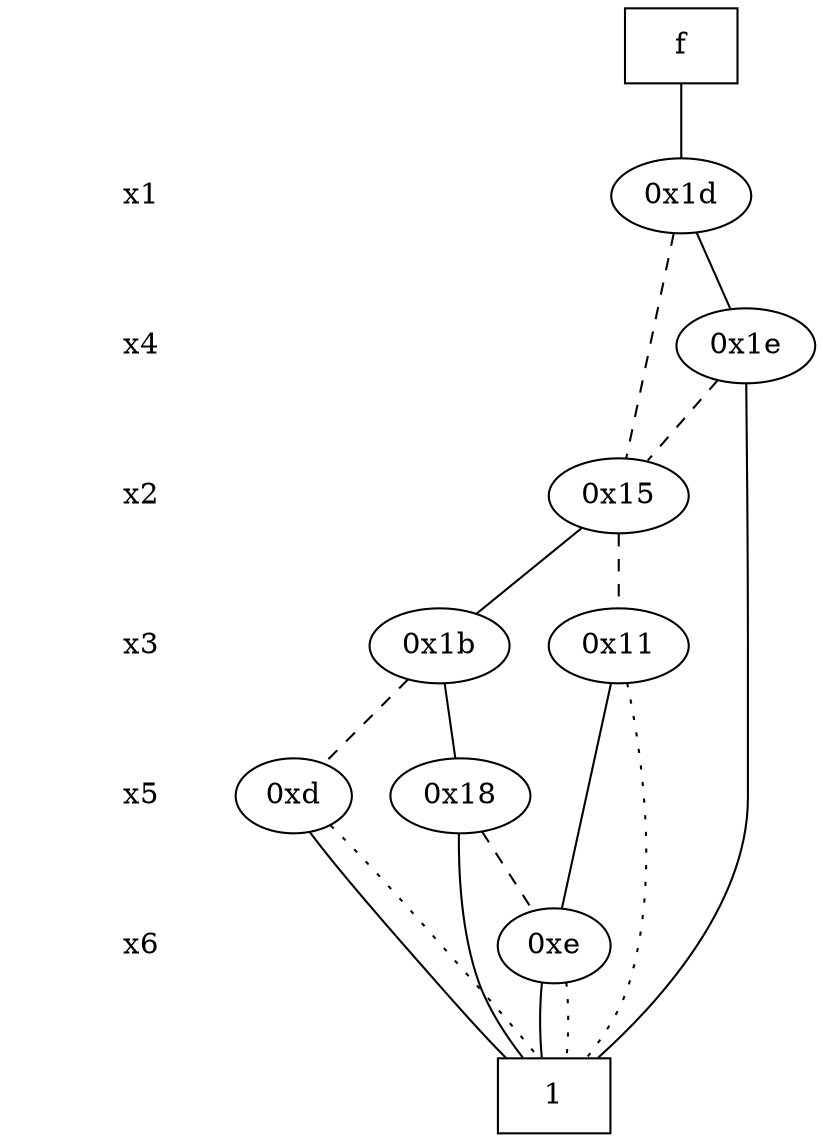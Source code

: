 digraph "DD" {
size = "7.5,10"
center = true;
edge [dir = none];
{ node [shape = plaintext];
  edge [style = invis];
  "CONST NODES" [style = invis];
" x1 " -> " x4 " -> " x2 " -> " x3 " -> " x5 " -> " x6 " -> "CONST NODES"; 
}
{ rank = same; node [shape = box]; edge [style = invis];
"  f  "; }
{ rank = same; " x1 ";
"0x1d";
}
{ rank = same; " x4 ";
"0x1e";
}
{ rank = same; " x2 ";
"0x15";
}
{ rank = same; " x3 ";
"0x11";
"0x1b";
}
{ rank = same; " x5 ";
"0xd";
"0x18";
}
{ rank = same; " x6 ";
"0xe";
}
{ rank = same; "CONST NODES";
{ node [shape = box]; "0x5";
}
}
"  f  " -> "0x1d" [style = solid];
"0x1d" -> "0x1e";
"0x1d" -> "0x15" [style = dashed];
"0x1e" -> "0x5";
"0x1e" -> "0x15" [style = dashed];
"0x15" -> "0x1b";
"0x15" -> "0x11" [style = dashed];
"0x11" -> "0xe";
"0x11" -> "0x5" [style = dotted];
"0x1b" -> "0x18";
"0x1b" -> "0xd" [style = dashed];
"0xd" -> "0x5";
"0xd" -> "0x5" [style = dotted];
"0x18" -> "0x5";
"0x18" -> "0xe" [style = dashed];
"0xe" -> "0x5";
"0xe" -> "0x5" [style = dotted];
"0x5" [label = "1"];
}
